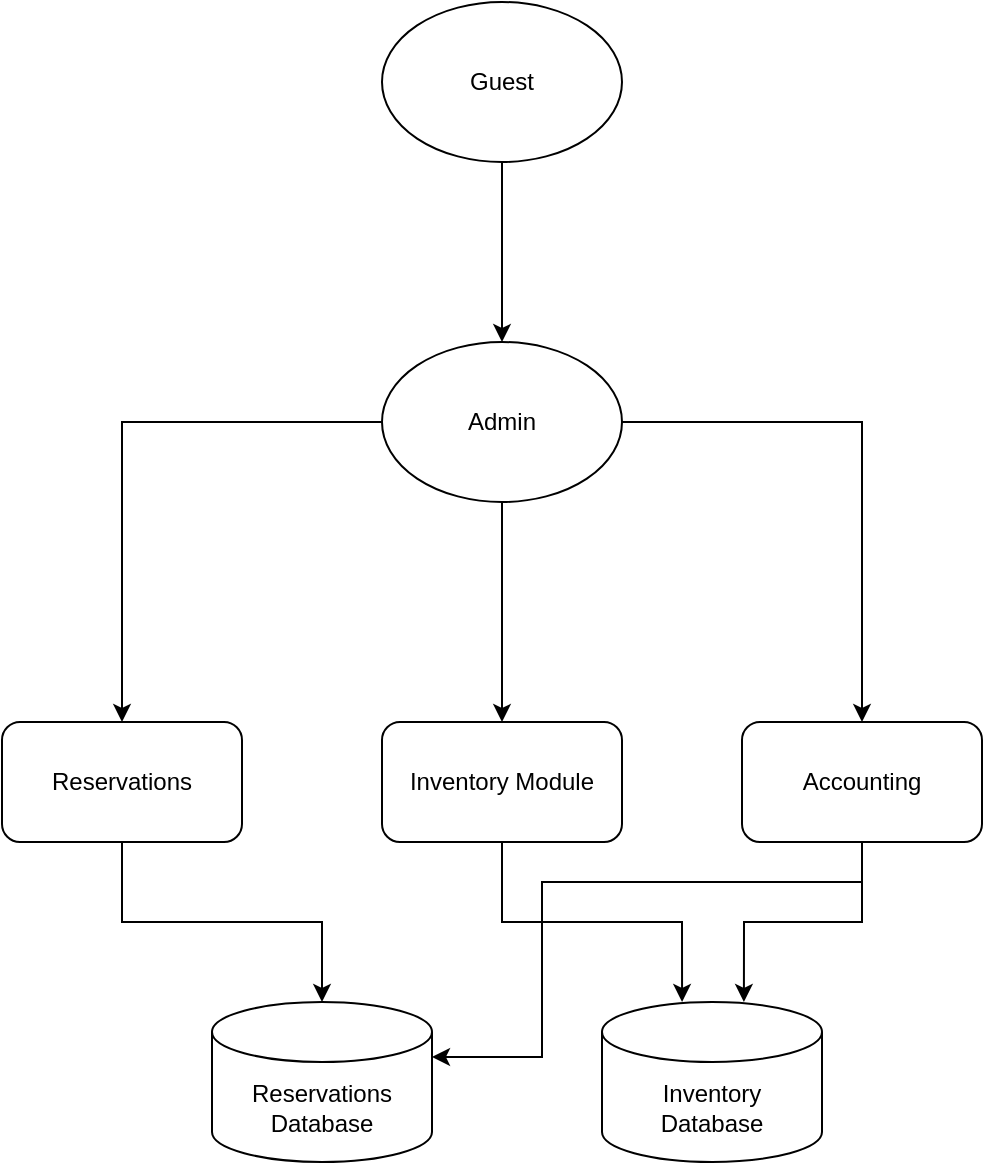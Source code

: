 <mxfile version="20.5.1" type="device"><diagram id="gzKtTd1Y5mdxBmgAyY9t" name="Page-1"><mxGraphModel dx="868" dy="450" grid="1" gridSize="10" guides="1" tooltips="1" connect="1" arrows="1" fold="1" page="1" pageScale="1" pageWidth="850" pageHeight="1100" math="0" shadow="0"><root><mxCell id="0"/><mxCell id="1" parent="0"/><mxCell id="J0-GuQ_hh88lY-6Bgihc-8" style="edgeStyle=orthogonalEdgeStyle;rounded=0;orthogonalLoop=1;jettySize=auto;html=1;entryX=0.5;entryY=0;entryDx=0;entryDy=0;" edge="1" parent="1" source="J0-GuQ_hh88lY-6Bgihc-1" target="J0-GuQ_hh88lY-6Bgihc-2"><mxGeometry relative="1" as="geometry"/></mxCell><mxCell id="J0-GuQ_hh88lY-6Bgihc-1" value="Guest" style="ellipse;whiteSpace=wrap;html=1;" vertex="1" parent="1"><mxGeometry x="400" y="200" width="120" height="80" as="geometry"/></mxCell><mxCell id="J0-GuQ_hh88lY-6Bgihc-9" style="edgeStyle=orthogonalEdgeStyle;rounded=0;orthogonalLoop=1;jettySize=auto;html=1;entryX=0.5;entryY=0;entryDx=0;entryDy=0;" edge="1" parent="1" source="J0-GuQ_hh88lY-6Bgihc-2" target="J0-GuQ_hh88lY-6Bgihc-3"><mxGeometry relative="1" as="geometry"/></mxCell><mxCell id="J0-GuQ_hh88lY-6Bgihc-10" style="edgeStyle=orthogonalEdgeStyle;rounded=0;orthogonalLoop=1;jettySize=auto;html=1;" edge="1" parent="1" source="J0-GuQ_hh88lY-6Bgihc-2" target="J0-GuQ_hh88lY-6Bgihc-4"><mxGeometry relative="1" as="geometry"/></mxCell><mxCell id="J0-GuQ_hh88lY-6Bgihc-11" style="edgeStyle=orthogonalEdgeStyle;rounded=0;orthogonalLoop=1;jettySize=auto;html=1;entryX=0.5;entryY=0;entryDx=0;entryDy=0;" edge="1" parent="1" source="J0-GuQ_hh88lY-6Bgihc-2" target="J0-GuQ_hh88lY-6Bgihc-5"><mxGeometry relative="1" as="geometry"/></mxCell><mxCell id="J0-GuQ_hh88lY-6Bgihc-2" value="Admin" style="ellipse;whiteSpace=wrap;html=1;" vertex="1" parent="1"><mxGeometry x="400" y="370" width="120" height="80" as="geometry"/></mxCell><mxCell id="J0-GuQ_hh88lY-6Bgihc-12" style="edgeStyle=orthogonalEdgeStyle;rounded=0;orthogonalLoop=1;jettySize=auto;html=1;" edge="1" parent="1" source="J0-GuQ_hh88lY-6Bgihc-3" target="J0-GuQ_hh88lY-6Bgihc-7"><mxGeometry relative="1" as="geometry"/></mxCell><mxCell id="J0-GuQ_hh88lY-6Bgihc-3" value="Reservations" style="rounded=1;whiteSpace=wrap;html=1;" vertex="1" parent="1"><mxGeometry x="210" y="560" width="120" height="60" as="geometry"/></mxCell><mxCell id="J0-GuQ_hh88lY-6Bgihc-13" style="edgeStyle=orthogonalEdgeStyle;rounded=0;orthogonalLoop=1;jettySize=auto;html=1;entryX=0.364;entryY=0;entryDx=0;entryDy=0;entryPerimeter=0;" edge="1" parent="1" source="J0-GuQ_hh88lY-6Bgihc-4" target="J0-GuQ_hh88lY-6Bgihc-6"><mxGeometry relative="1" as="geometry"/></mxCell><mxCell id="J0-GuQ_hh88lY-6Bgihc-4" value="Inventory Module" style="rounded=1;whiteSpace=wrap;html=1;" vertex="1" parent="1"><mxGeometry x="400" y="560" width="120" height="60" as="geometry"/></mxCell><mxCell id="J0-GuQ_hh88lY-6Bgihc-14" style="edgeStyle=orthogonalEdgeStyle;rounded=0;orthogonalLoop=1;jettySize=auto;html=1;entryX=0.645;entryY=0;entryDx=0;entryDy=0;entryPerimeter=0;" edge="1" parent="1" source="J0-GuQ_hh88lY-6Bgihc-5" target="J0-GuQ_hh88lY-6Bgihc-6"><mxGeometry relative="1" as="geometry"/></mxCell><mxCell id="J0-GuQ_hh88lY-6Bgihc-16" style="edgeStyle=orthogonalEdgeStyle;rounded=0;orthogonalLoop=1;jettySize=auto;html=1;entryX=1;entryY=0;entryDx=0;entryDy=27.5;entryPerimeter=0;" edge="1" parent="1" source="J0-GuQ_hh88lY-6Bgihc-5" target="J0-GuQ_hh88lY-6Bgihc-7"><mxGeometry relative="1" as="geometry"><Array as="points"><mxPoint x="640" y="640"/><mxPoint x="480" y="640"/><mxPoint x="480" y="728"/></Array></mxGeometry></mxCell><mxCell id="J0-GuQ_hh88lY-6Bgihc-5" value="Accounting" style="rounded=1;whiteSpace=wrap;html=1;" vertex="1" parent="1"><mxGeometry x="580" y="560" width="120" height="60" as="geometry"/></mxCell><mxCell id="J0-GuQ_hh88lY-6Bgihc-6" value="Inventory &lt;br&gt;Database" style="shape=cylinder3;whiteSpace=wrap;html=1;boundedLbl=1;backgroundOutline=1;size=15;" vertex="1" parent="1"><mxGeometry x="510" y="700" width="110" height="80" as="geometry"/></mxCell><mxCell id="J0-GuQ_hh88lY-6Bgihc-7" value="Reservations&lt;br&gt;Database" style="shape=cylinder3;whiteSpace=wrap;html=1;boundedLbl=1;backgroundOutline=1;size=15;" vertex="1" parent="1"><mxGeometry x="315" y="700" width="110" height="80" as="geometry"/></mxCell></root></mxGraphModel></diagram></mxfile>